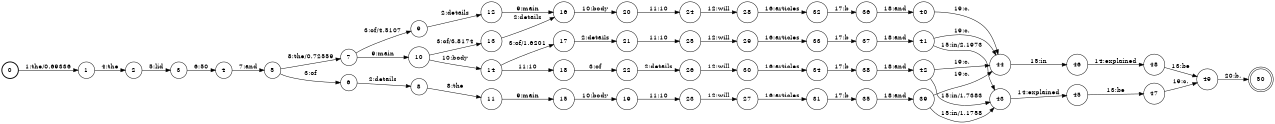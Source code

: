 digraph FST {
rankdir = LR;
size = "8.5,11";
label = "";
center = 1;
orientation = Portrait;
ranksep = "0.4";
nodesep = "0.25";
0 [label = "0", shape = circle, style = bold, fontsize = 14]
	0 -> 1 [label = "1:the/0.69336", fontsize = 14];
1 [label = "1", shape = circle, style = solid, fontsize = 14]
	1 -> 2 [label = "4:the", fontsize = 14];
2 [label = "2", shape = circle, style = solid, fontsize = 14]
	2 -> 3 [label = "5:lid", fontsize = 14];
3 [label = "3", shape = circle, style = solid, fontsize = 14]
	3 -> 4 [label = "6:50", fontsize = 14];
4 [label = "4", shape = circle, style = solid, fontsize = 14]
	4 -> 5 [label = "7:and", fontsize = 14];
5 [label = "5", shape = circle, style = solid, fontsize = 14]
	5 -> 7 [label = "8:the/0.72559", fontsize = 14];
	5 -> 6 [label = "3:of", fontsize = 14];
6 [label = "6", shape = circle, style = solid, fontsize = 14]
	6 -> 8 [label = "2:details", fontsize = 14];
7 [label = "7", shape = circle, style = solid, fontsize = 14]
	7 -> 9 [label = "3:of/4.5107", fontsize = 14];
	7 -> 10 [label = "9:main", fontsize = 14];
8 [label = "8", shape = circle, style = solid, fontsize = 14]
	8 -> 11 [label = "8:the", fontsize = 14];
9 [label = "9", shape = circle, style = solid, fontsize = 14]
	9 -> 12 [label = "2:details", fontsize = 14];
10 [label = "10", shape = circle, style = solid, fontsize = 14]
	10 -> 13 [label = "3:of/3.8174", fontsize = 14];
	10 -> 14 [label = "10:body", fontsize = 14];
11 [label = "11", shape = circle, style = solid, fontsize = 14]
	11 -> 15 [label = "9:main", fontsize = 14];
12 [label = "12", shape = circle, style = solid, fontsize = 14]
	12 -> 16 [label = "9:main", fontsize = 14];
13 [label = "13", shape = circle, style = solid, fontsize = 14]
	13 -> 16 [label = "2:details", fontsize = 14];
14 [label = "14", shape = circle, style = solid, fontsize = 14]
	14 -> 17 [label = "3:of/1.6201", fontsize = 14];
	14 -> 18 [label = "11:10", fontsize = 14];
15 [label = "15", shape = circle, style = solid, fontsize = 14]
	15 -> 19 [label = "10:body", fontsize = 14];
16 [label = "16", shape = circle, style = solid, fontsize = 14]
	16 -> 20 [label = "10:body", fontsize = 14];
17 [label = "17", shape = circle, style = solid, fontsize = 14]
	17 -> 21 [label = "2:details", fontsize = 14];
18 [label = "18", shape = circle, style = solid, fontsize = 14]
	18 -> 22 [label = "3:of", fontsize = 14];
19 [label = "19", shape = circle, style = solid, fontsize = 14]
	19 -> 23 [label = "11:10", fontsize = 14];
20 [label = "20", shape = circle, style = solid, fontsize = 14]
	20 -> 24 [label = "11:10", fontsize = 14];
21 [label = "21", shape = circle, style = solid, fontsize = 14]
	21 -> 25 [label = "11:10", fontsize = 14];
22 [label = "22", shape = circle, style = solid, fontsize = 14]
	22 -> 26 [label = "2:details", fontsize = 14];
23 [label = "23", shape = circle, style = solid, fontsize = 14]
	23 -> 27 [label = "12:will", fontsize = 14];
24 [label = "24", shape = circle, style = solid, fontsize = 14]
	24 -> 28 [label = "12:will", fontsize = 14];
25 [label = "25", shape = circle, style = solid, fontsize = 14]
	25 -> 29 [label = "12:will", fontsize = 14];
26 [label = "26", shape = circle, style = solid, fontsize = 14]
	26 -> 30 [label = "12:will", fontsize = 14];
27 [label = "27", shape = circle, style = solid, fontsize = 14]
	27 -> 31 [label = "16:articles", fontsize = 14];
28 [label = "28", shape = circle, style = solid, fontsize = 14]
	28 -> 32 [label = "16:articles", fontsize = 14];
29 [label = "29", shape = circle, style = solid, fontsize = 14]
	29 -> 33 [label = "16:articles", fontsize = 14];
30 [label = "30", shape = circle, style = solid, fontsize = 14]
	30 -> 34 [label = "16:articles", fontsize = 14];
31 [label = "31", shape = circle, style = solid, fontsize = 14]
	31 -> 35 [label = "17:b", fontsize = 14];
32 [label = "32", shape = circle, style = solid, fontsize = 14]
	32 -> 36 [label = "17:b", fontsize = 14];
33 [label = "33", shape = circle, style = solid, fontsize = 14]
	33 -> 37 [label = "17:b", fontsize = 14];
34 [label = "34", shape = circle, style = solid, fontsize = 14]
	34 -> 38 [label = "17:b", fontsize = 14];
35 [label = "35", shape = circle, style = solid, fontsize = 14]
	35 -> 39 [label = "18:and", fontsize = 14];
36 [label = "36", shape = circle, style = solid, fontsize = 14]
	36 -> 40 [label = "18:and", fontsize = 14];
37 [label = "37", shape = circle, style = solid, fontsize = 14]
	37 -> 41 [label = "18:and", fontsize = 14];
38 [label = "38", shape = circle, style = solid, fontsize = 14]
	38 -> 42 [label = "18:and", fontsize = 14];
39 [label = "39", shape = circle, style = solid, fontsize = 14]
	39 -> 43 [label = "15:in/1.1758", fontsize = 14];
	39 -> 44 [label = "19:c.", fontsize = 14];
40 [label = "40", shape = circle, style = solid, fontsize = 14]
	40 -> 44 [label = "19:c.", fontsize = 14];
41 [label = "41", shape = circle, style = solid, fontsize = 14]
	41 -> 43 [label = "15:in/2.1973", fontsize = 14];
	41 -> 44 [label = "19:c.", fontsize = 14];
42 [label = "42", shape = circle, style = solid, fontsize = 14]
	42 -> 43 [label = "15:in/1.7383", fontsize = 14];
	42 -> 44 [label = "19:c.", fontsize = 14];
43 [label = "43", shape = circle, style = solid, fontsize = 14]
	43 -> 45 [label = "14:explained", fontsize = 14];
44 [label = "44", shape = circle, style = solid, fontsize = 14]
	44 -> 46 [label = "15:in", fontsize = 14];
45 [label = "45", shape = circle, style = solid, fontsize = 14]
	45 -> 47 [label = "13:be", fontsize = 14];
46 [label = "46", shape = circle, style = solid, fontsize = 14]
	46 -> 48 [label = "14:explained", fontsize = 14];
47 [label = "47", shape = circle, style = solid, fontsize = 14]
	47 -> 49 [label = "19:c.", fontsize = 14];
48 [label = "48", shape = circle, style = solid, fontsize = 14]
	48 -> 49 [label = "13:be", fontsize = 14];
49 [label = "49", shape = circle, style = solid, fontsize = 14]
	49 -> 50 [label = "20:b.", fontsize = 14];
50 [label = "50", shape = doublecircle, style = solid, fontsize = 14]
}
